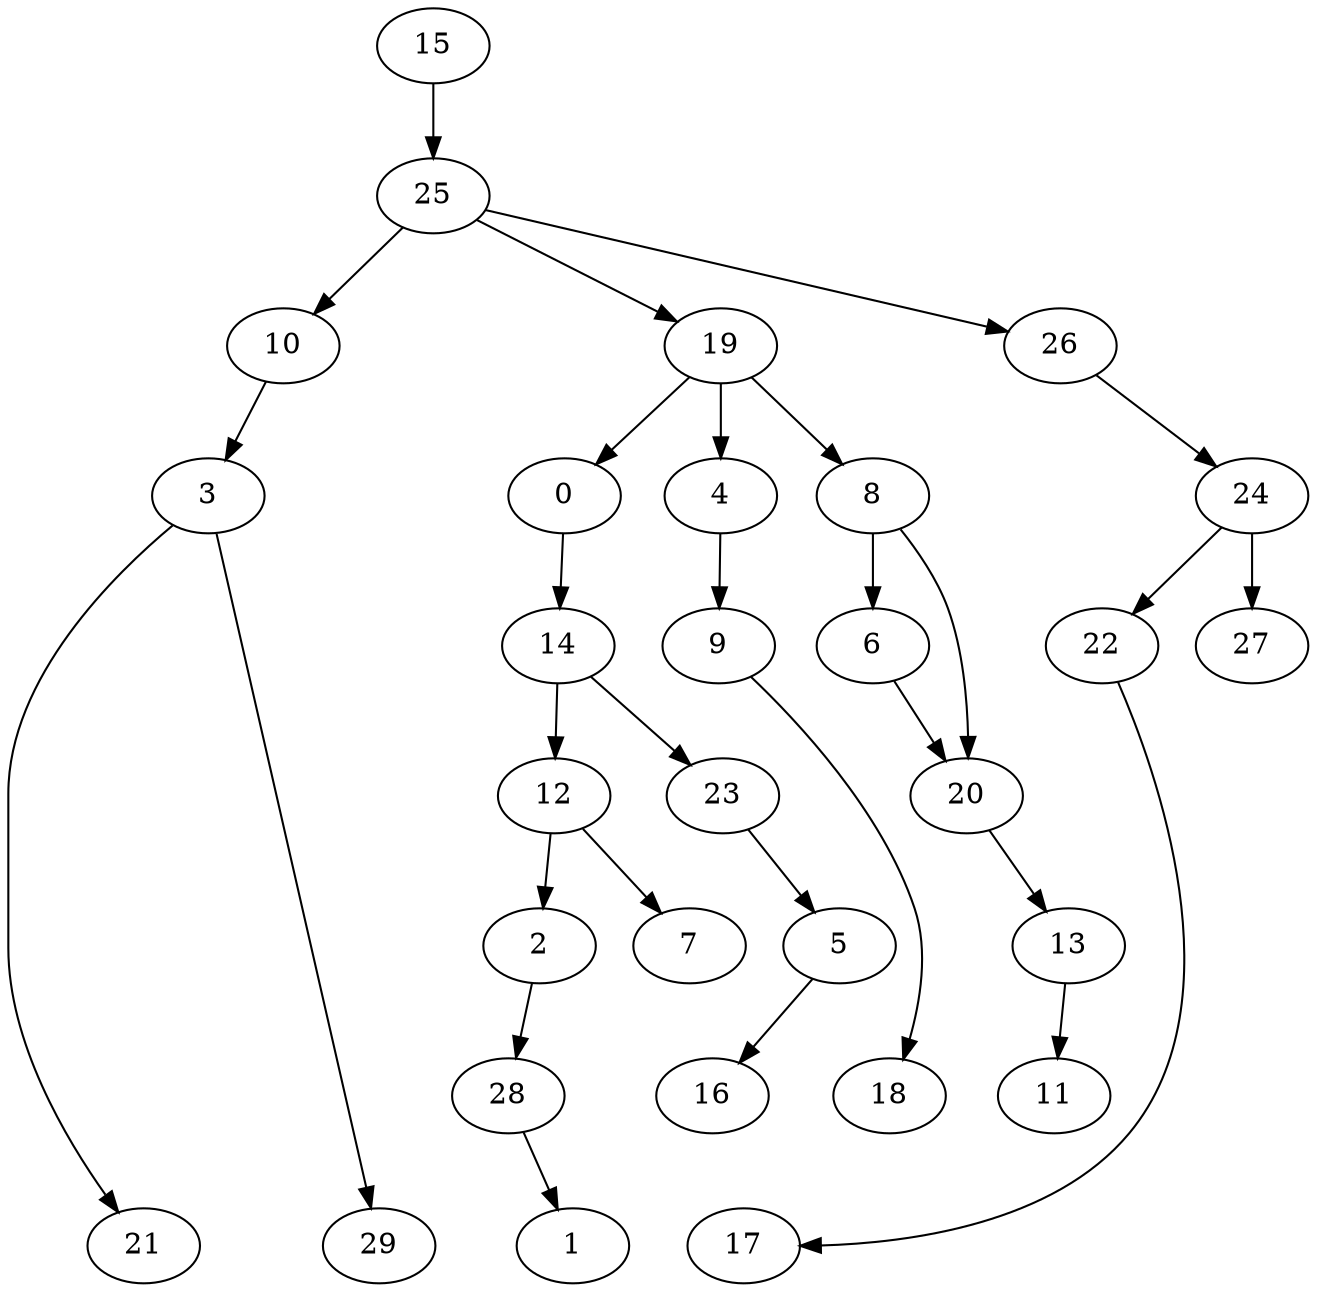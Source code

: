 digraph G {
    0;
    14;
    12;
    23;
    2;
    7;
    5;
    28;
    1;
    3;
    21;
    29;
    4;
    9;
    18;
    16;
    6;
    20;
    13;
    11;
    8;
    10;
    15;
    25;
    19;
    26;
    24;
    22;
    17;
    27;
    0 -> 14 [weight=0];
    14 -> 12 [weight=0];
    14 -> 23 [weight=0];
    12 -> 2 [weight=0];
    12 -> 7 [weight=0];
    23 -> 5 [weight=0];
    2 -> 28 [weight=0];
    5 -> 16 [weight=0];
    28 -> 1 [weight=0];
    3 -> 21 [weight=0];
    3 -> 29 [weight=0];
    4 -> 9 [weight=0];
    9 -> 18 [weight=0];
    6 -> 20 [weight=0];
    20 -> 13 [weight=0];
    13 -> 11 [weight=0];
    8 -> 6 [weight=1];
    8 -> 20 [weight=0];
    10 -> 3 [weight=0];
    15 -> 25 [weight=1];
    25 -> 10 [weight=0];
    25 -> 19 [weight=0];
    25 -> 26 [weight=0];
    19 -> 0 [weight=0];
    19 -> 4 [weight=1];
    19 -> 8 [weight=0];
    26 -> 24 [weight=0];
    24 -> 22 [weight=0];
    24 -> 27 [weight=1];
    22 -> 17 [weight=0];
}

